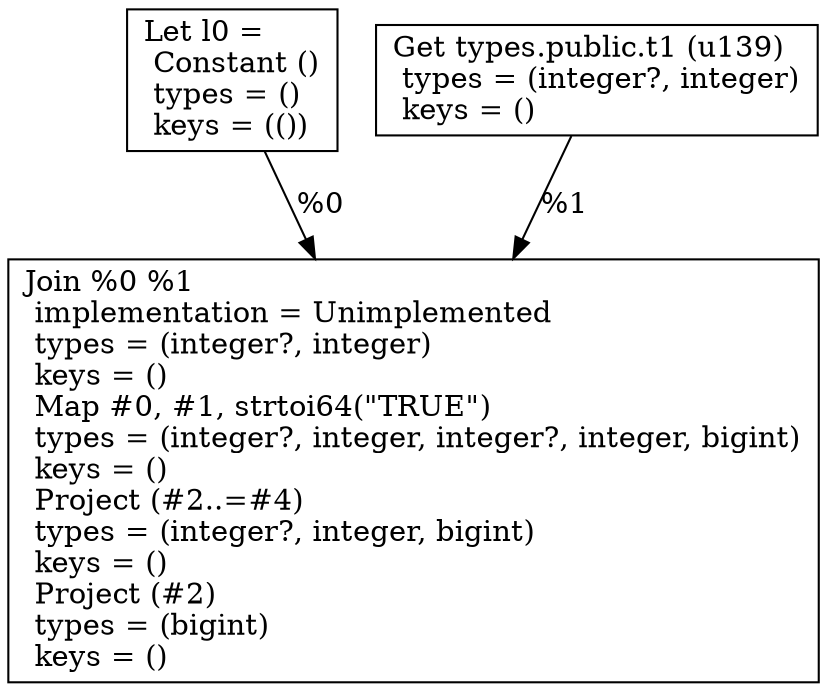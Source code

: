 digraph G {
    node0 [shape = record, label="Let l0 =\l Constant ()\l  types = ()\l  keys = (())\l"]
    node1 [shape = record, label=" Get types.public.t1 (u139)\l  types = (integer?, integer)\l  keys = ()\l"]
    node2 [shape = record, label=" Join %0 %1\l  implementation = Unimplemented\l  types = (integer?, integer)\l  keys = ()\l Map #0, #1, strtoi64(\"TRUE\")\l  types = (integer?, integer, integer?, integer, bigint)\l  keys = ()\l Project (#2..=#4)\l  types = (integer?, integer, bigint)\l  keys = ()\l Project (#2)\l  types = (bigint)\l  keys = ()\l"]
    node1 -> node2 [label = "%1\l"]
    node0 -> node2 [label = "%0\l"]
}
